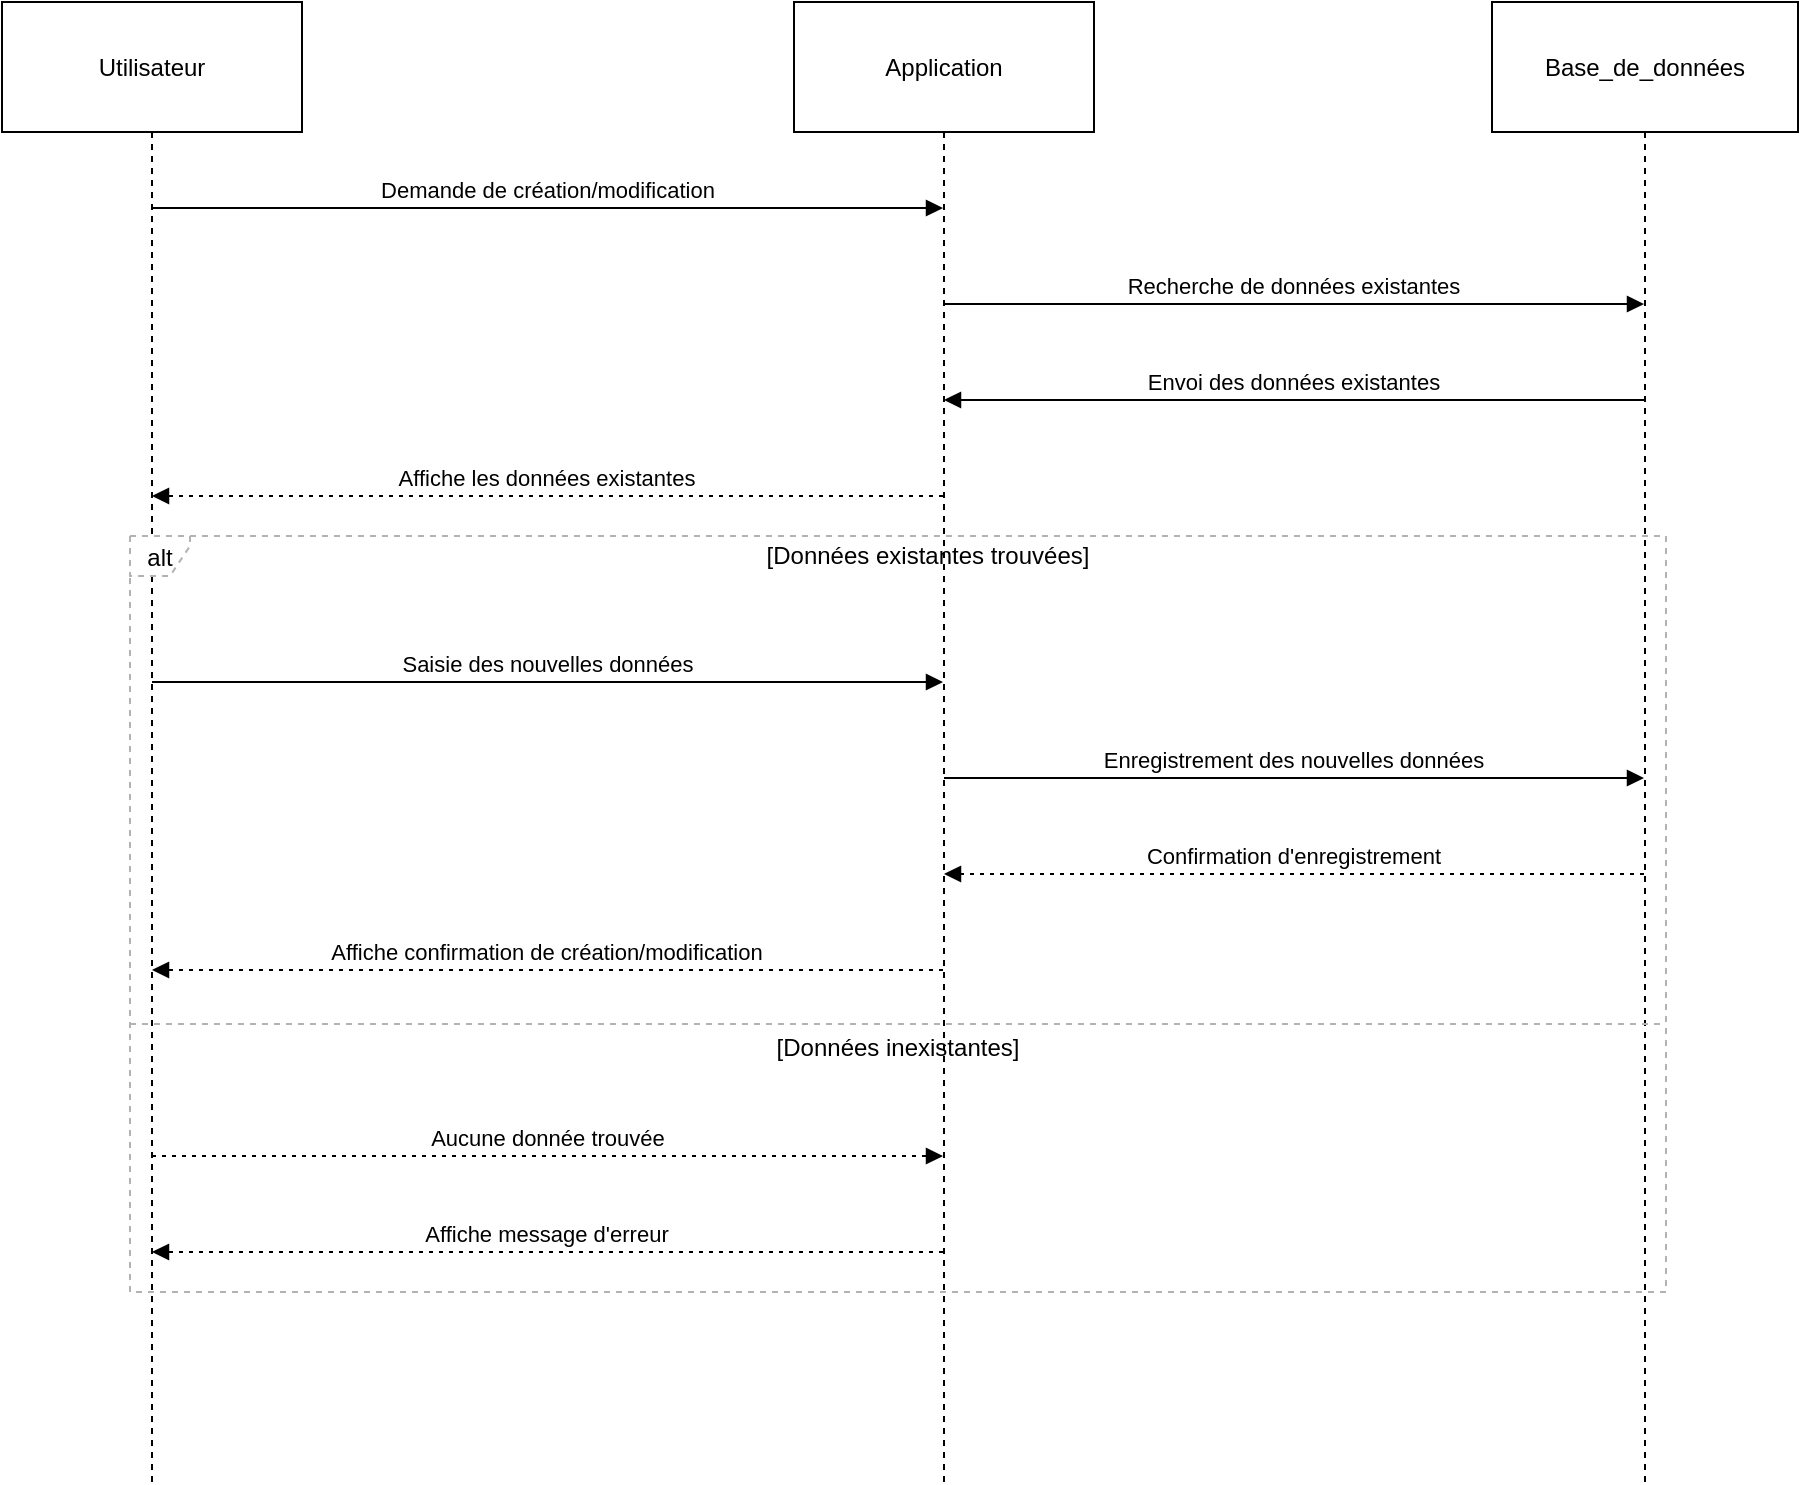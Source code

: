 <mxGraphModel><root><mxCell id="0"/><mxCell id="1" parent="0"/><mxCell id="2" value="Utilisateur" style="shape=umlLifeline;perimeter=lifelinePerimeter;whiteSpace=wrap;container=1;dropTarget=0;collapsible=0;recursiveResize=0;outlineConnect=0;portConstraint=eastwest;newEdgeStyle={&quot;edgeStyle&quot;:&quot;elbowEdgeStyle&quot;,&quot;elbow&quot;:&quot;vertical&quot;,&quot;curved&quot;:0,&quot;rounded&quot;:0};size=65;" vertex="1" parent="1"><mxGeometry width="150" height="740" as="geometry"/></mxCell><mxCell id="3" value="Application" style="shape=umlLifeline;perimeter=lifelinePerimeter;whiteSpace=wrap;container=1;dropTarget=0;collapsible=0;recursiveResize=0;outlineConnect=0;portConstraint=eastwest;newEdgeStyle={&quot;edgeStyle&quot;:&quot;elbowEdgeStyle&quot;,&quot;elbow&quot;:&quot;vertical&quot;,&quot;curved&quot;:0,&quot;rounded&quot;:0};size=65;" vertex="1" parent="1"><mxGeometry x="396" width="150" height="740" as="geometry"/></mxCell><mxCell id="4" value="Base_de_données" style="shape=umlLifeline;perimeter=lifelinePerimeter;whiteSpace=wrap;container=1;dropTarget=0;collapsible=0;recursiveResize=0;outlineConnect=0;portConstraint=eastwest;newEdgeStyle={&quot;edgeStyle&quot;:&quot;elbowEdgeStyle&quot;,&quot;elbow&quot;:&quot;vertical&quot;,&quot;curved&quot;:0,&quot;rounded&quot;:0};size=65;" vertex="1" parent="1"><mxGeometry x="745" width="153" height="740" as="geometry"/></mxCell><mxCell id="5" value="alt" style="shape=umlFrame;dashed=1;pointerEvents=0;dropTarget=0;strokeColor=#B3B3B3;height=20;width=30" vertex="1" parent="1"><mxGeometry x="64" y="267" width="768" height="378" as="geometry"/></mxCell><mxCell id="6" value="[Données existantes trouvées]" style="text;strokeColor=none;fillColor=none;align=center;verticalAlign=middle;whiteSpace=wrap;" vertex="1" parent="5"><mxGeometry x="30" width="738" height="20" as="geometry"/></mxCell><mxCell id="7" value="[Données inexistantes]" style="shape=line;dashed=1;whiteSpace=wrap;verticalAlign=top;labelPosition=center;verticalLabelPosition=middle;align=center;strokeColor=#B3B3B3;" vertex="1" parent="5"><mxGeometry y="242" width="768" height="4" as="geometry"/></mxCell><mxCell id="8" value="Demande de création/modification" style="verticalAlign=bottom;edgeStyle=elbowEdgeStyle;elbow=vertical;curved=0;rounded=0;endArrow=block;" edge="1" parent="1" source="2" target="3"><mxGeometry relative="1" as="geometry"><Array as="points"><mxPoint x="282" y="103"/></Array></mxGeometry></mxCell><mxCell id="9" value="Recherche de données existantes" style="verticalAlign=bottom;edgeStyle=elbowEdgeStyle;elbow=vertical;curved=0;rounded=0;endArrow=block;" edge="1" parent="1" source="3" target="4"><mxGeometry relative="1" as="geometry"><Array as="points"><mxPoint x="655" y="151"/></Array></mxGeometry></mxCell><mxCell id="10" value="Envoi des données existantes" style="verticalAlign=bottom;edgeStyle=elbowEdgeStyle;elbow=vertical;curved=0;rounded=0;endArrow=block;" edge="1" parent="1" source="4" target="3"><mxGeometry relative="1" as="geometry"><Array as="points"><mxPoint x="658" y="199"/></Array></mxGeometry></mxCell><mxCell id="11" value="Affiche les données existantes" style="verticalAlign=bottom;edgeStyle=elbowEdgeStyle;elbow=vertical;curved=0;rounded=0;dashed=1;dashPattern=2 3;endArrow=block;" edge="1" parent="1" source="3" target="2"><mxGeometry relative="1" as="geometry"><Array as="points"><mxPoint x="285" y="247"/></Array></mxGeometry></mxCell><mxCell id="12" value="Saisie des nouvelles données" style="verticalAlign=bottom;edgeStyle=elbowEdgeStyle;elbow=vertical;curved=0;rounded=0;endArrow=block;" edge="1" parent="1" source="2" target="3"><mxGeometry relative="1" as="geometry"><Array as="points"><mxPoint x="282" y="340"/></Array></mxGeometry></mxCell><mxCell id="13" value="Enregistrement des nouvelles données" style="verticalAlign=bottom;edgeStyle=elbowEdgeStyle;elbow=vertical;curved=0;rounded=0;endArrow=block;" edge="1" parent="1" source="3" target="4"><mxGeometry relative="1" as="geometry"><Array as="points"><mxPoint x="655" y="388"/></Array></mxGeometry></mxCell><mxCell id="14" value="Confirmation d'enregistrement" style="verticalAlign=bottom;edgeStyle=elbowEdgeStyle;elbow=vertical;curved=0;rounded=0;dashed=1;dashPattern=2 3;endArrow=block;" edge="1" parent="1" source="4" target="3"><mxGeometry relative="1" as="geometry"><Array as="points"><mxPoint x="658" y="436"/></Array></mxGeometry></mxCell><mxCell id="15" value="Affiche confirmation de création/modification" style="verticalAlign=bottom;edgeStyle=elbowEdgeStyle;elbow=vertical;curved=0;rounded=0;dashed=1;dashPattern=2 3;endArrow=block;" edge="1" parent="1" source="3" target="2"><mxGeometry relative="1" as="geometry"><Array as="points"><mxPoint x="285" y="484"/></Array></mxGeometry></mxCell><mxCell id="16" value="Aucune donnée trouvée" style="verticalAlign=bottom;edgeStyle=elbowEdgeStyle;elbow=vertical;curved=0;rounded=0;dashed=1;dashPattern=2 3;endArrow=block;" edge="1" parent="1" source="2" target="3"><mxGeometry relative="1" as="geometry"><Array as="points"><mxPoint x="282" y="577"/></Array></mxGeometry></mxCell><mxCell id="17" value="Affiche message d'erreur" style="verticalAlign=bottom;edgeStyle=elbowEdgeStyle;elbow=vertical;curved=0;rounded=0;dashed=1;dashPattern=2 3;endArrow=block;" edge="1" parent="1" source="3" target="2"><mxGeometry relative="1" as="geometry"><Array as="points"><mxPoint x="285" y="625"/></Array></mxGeometry></mxCell></root></mxGraphModel>